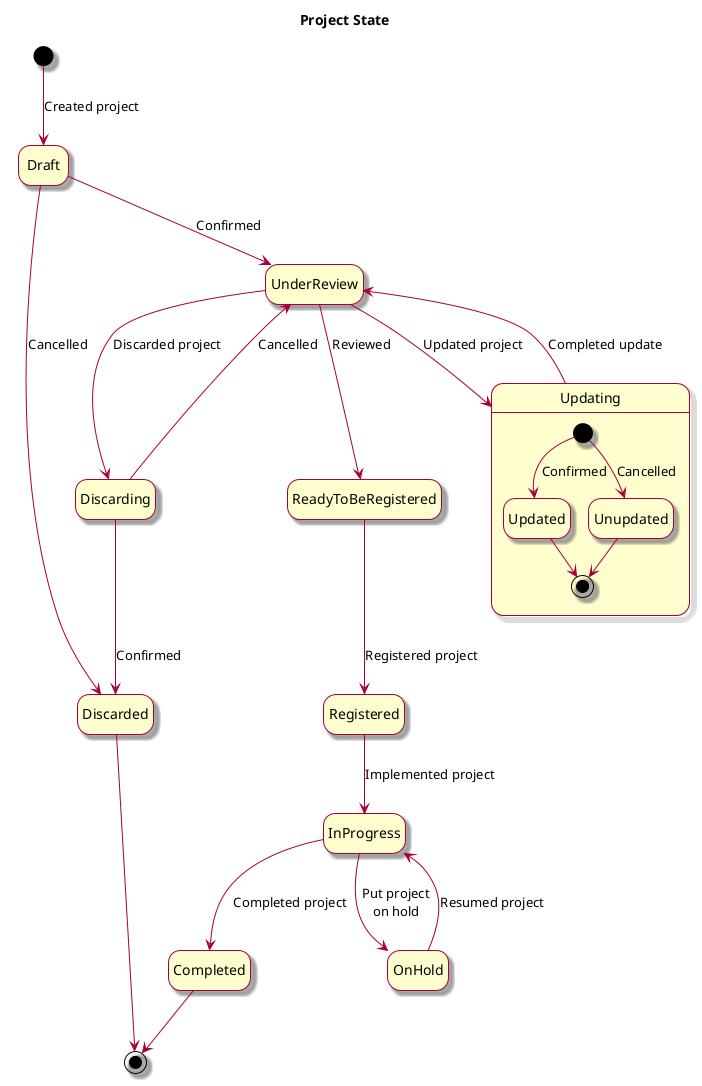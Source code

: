 @startuml ProjectStateDiagram
skin rose
hide empty description

title Project State

[*] --> Draft : Created project
Draft --> UnderReview : Confirmed
Draft --> Discarded : Cancelled
UnderReview --> Discarding: Discarded project
UnderReview --> Updating : Updated project
Updating --> UnderReview : Completed update
Discarding --> Discarded : Confirmed
Discarding --> UnderReview : Cancelled
UnderReview --> ReadyToBeRegistered : Reviewed
ReadyToBeRegistered --> Registered : Registered project
Registered --> InProgress : Implemented project
InProgress --> Completed : Completed project
InProgress --> OnHold : Put project\non hold
OnHold --> InProgress : Resumed project
Discarded --> [*]
Completed --> [*]

state Updating {
    [*] --> Updated : Confirmed
    Updated --> [*]
    [*] --> Unupdated : Cancelled
    Unupdated --> [*]
}
@enduml